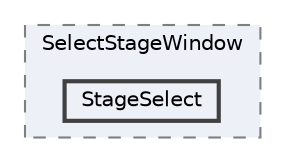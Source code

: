 digraph "202_Lobby_UI/Window/SelectStageWindow/StageSelect"
{
 // LATEX_PDF_SIZE
  bgcolor="transparent";
  edge [fontname=Helvetica,fontsize=10,labelfontname=Helvetica,labelfontsize=10];
  node [fontname=Helvetica,fontsize=10,shape=box,height=0.2,width=0.4];
  compound=true
  subgraph clusterdir_fd2068bb5a9f2af44be068ebf7883d6e {
    graph [ bgcolor="#edf0f7", pencolor="grey50", label="SelectStageWindow", fontname=Helvetica,fontsize=10 style="filled,dashed", URL="dir_fd2068bb5a9f2af44be068ebf7883d6e.html",tooltip=""]
  dir_d72c6627bba8d76d1c59ff29aec29431 [label="StageSelect", fillcolor="#edf0f7", color="grey25", style="filled,bold", URL="dir_d72c6627bba8d76d1c59ff29aec29431.html",tooltip=""];
  }
}
